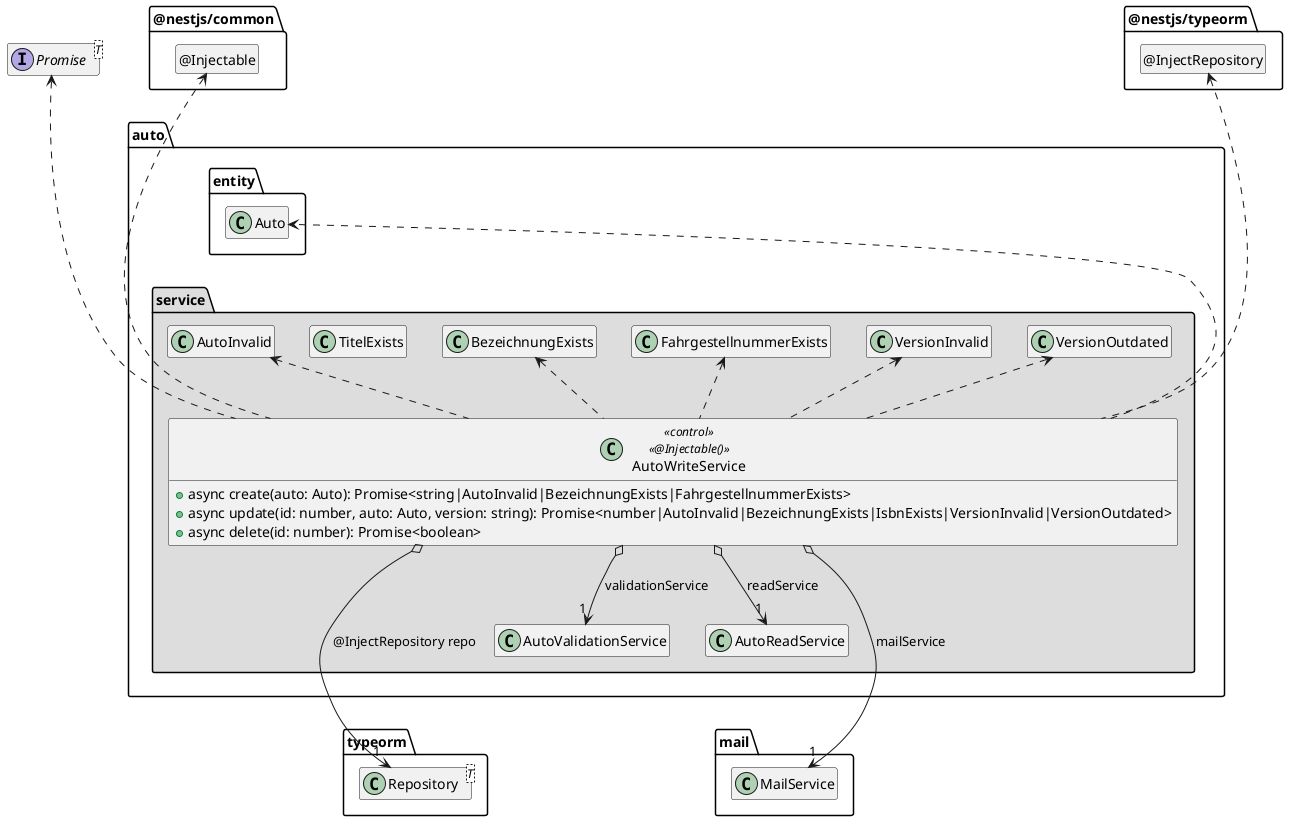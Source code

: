 ' Copyright (C) 2019 - present Juergen Zimmermann, Hochschule Karlsruhe
'
' This program is free software: you can redistribute it and/or modify
' it under the terms of the GNU General Public License as published by
' the Free Software Foundation, either version 3 of the License, or
' (at your option) any later version.
'
' This program is distributed in the hope that it will be useful,
' but WITHOUT ANY WARRANTY; without even the implied warranty of
' MERCHANTABILITY or FITNESS FOR A PARTICULAR PURPOSE.  See the
' GNU General Public License for more details.
'
' You should have received a copy of the GNU General Public License
' along with this program.  If not, see <https://www.gnu.org/licenses/>.

' Preview durch <Alt>d

@startuml Anwendungskern

interface Promise<T>

package @nestjs/common {
  class "@Injectable" as Injectable
  hide Injectable circle
}

package typeorm {
  class Repository<T>
}

package @nestjs/typeorm {
  class "@InjectRepository" as InjectRepository
  hide InjectRepository circle
}

package mail {
  class MailService
}

package auto {
  package entity {
    class Auto
  }

  package service #DDDDDD {
    class AutoInvalid
    class BezeichnungExists
    class FahrgestellnummerExists
    class VersionInvalid
    class VersionOutdated

    class AutoWriteService << control >> <<@Injectable()>> {
      + async create(auto: Auto): Promise<string|AutoInvalid|BezeichnungExists|FahrgestellnummerExists>
      + async update(id: number, auto: Auto, version: string): Promise<number|AutoInvalid|BezeichnungExists|IsbnExists|VersionInvalid|VersionOutdated>
      + async delete(id: number): Promise<boolean>
    }

    AutoWriteService o--> "1" AutoValidationService: validationService
    AutoWriteService o--> "1" AutoReadService: readService
    AutoWriteService o--> "1" Repository: @InjectRepository repo
    AutoWriteService o--> "1" MailService: mailService

    AutoWriteService .up.> Injectable
    AutoWriteService .up.> InjectRepository

    AutoWriteService .up.> Promise
    AutoWriteService ..> Auto
    AutoWriteService .up.> AutoInvalid
    AutoWriteService .up.> BezeichnungExists
    AutoWriteService .up.> FahrgestellnummerExists
    AutoWriteService .up.> VersionInvalid
    AutoWriteService .up.> VersionOutdated

    AutoInvalid .up[hidden].> Auto
    Auto .up[hidden].> Promise
    Auto .up[hidden].> Injectable
    Auto .up[hidden].> InjectRepository
    TitelExists .up[hidden].> Auto
    AutoValidationService .[hidden].> Repository
    AutoValidationService .[hidden].> MailService
  }
}

hide empty members

@enduml
